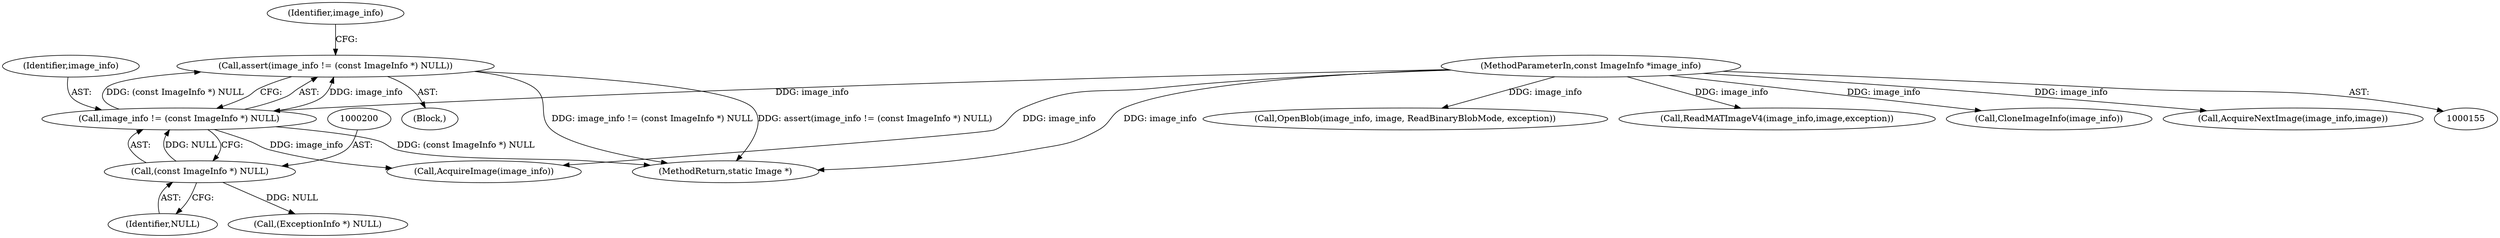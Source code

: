 digraph "0_ImageMagick_437a35e57db5ec078f4a3ccbf71f941276e88430@API" {
"1000196" [label="(Call,assert(image_info != (const ImageInfo *) NULL))"];
"1000197" [label="(Call,image_info != (const ImageInfo *) NULL)"];
"1000156" [label="(MethodParameterIn,const ImageInfo *image_info)"];
"1000199" [label="(Call,(const ImageInfo *) NULL)"];
"1000201" [label="(Identifier,NULL)"];
"1000211" [label="(Call,(ExceptionInfo *) NULL)"];
"1000197" [label="(Call,image_info != (const ImageInfo *) NULL)"];
"1000237" [label="(Call,OpenBlob(image_info, image, ReadBinaryBlobMode, exception))"];
"1000205" [label="(Identifier,image_info)"];
"1000198" [label="(Identifier,image_info)"];
"1000196" [label="(Call,assert(image_info != (const ImageInfo *) NULL))"];
"1000286" [label="(Call,ReadMATImageV4(image_info,image,exception))"];
"1001838" [label="(MethodReturn,static Image *)"];
"1000158" [label="(Block,)"];
"1000156" [label="(MethodParameterIn,const ImageInfo *image_info)"];
"1000199" [label="(Call,(const ImageInfo *) NULL)"];
"1000257" [label="(Call,CloneImageInfo(image_info))"];
"1000233" [label="(Call,AcquireImage(image_info))"];
"1001611" [label="(Call,AcquireNextImage(image_info,image))"];
"1000196" -> "1000158"  [label="AST: "];
"1000196" -> "1000197"  [label="CFG: "];
"1000197" -> "1000196"  [label="AST: "];
"1000205" -> "1000196"  [label="CFG: "];
"1000196" -> "1001838"  [label="DDG: image_info != (const ImageInfo *) NULL"];
"1000196" -> "1001838"  [label="DDG: assert(image_info != (const ImageInfo *) NULL)"];
"1000197" -> "1000196"  [label="DDG: image_info"];
"1000197" -> "1000196"  [label="DDG: (const ImageInfo *) NULL"];
"1000197" -> "1000199"  [label="CFG: "];
"1000198" -> "1000197"  [label="AST: "];
"1000199" -> "1000197"  [label="AST: "];
"1000197" -> "1001838"  [label="DDG: (const ImageInfo *) NULL"];
"1000156" -> "1000197"  [label="DDG: image_info"];
"1000199" -> "1000197"  [label="DDG: NULL"];
"1000197" -> "1000233"  [label="DDG: image_info"];
"1000156" -> "1000155"  [label="AST: "];
"1000156" -> "1001838"  [label="DDG: image_info"];
"1000156" -> "1000233"  [label="DDG: image_info"];
"1000156" -> "1000237"  [label="DDG: image_info"];
"1000156" -> "1000257"  [label="DDG: image_info"];
"1000156" -> "1000286"  [label="DDG: image_info"];
"1000156" -> "1001611"  [label="DDG: image_info"];
"1000199" -> "1000201"  [label="CFG: "];
"1000200" -> "1000199"  [label="AST: "];
"1000201" -> "1000199"  [label="AST: "];
"1000199" -> "1000211"  [label="DDG: NULL"];
}
